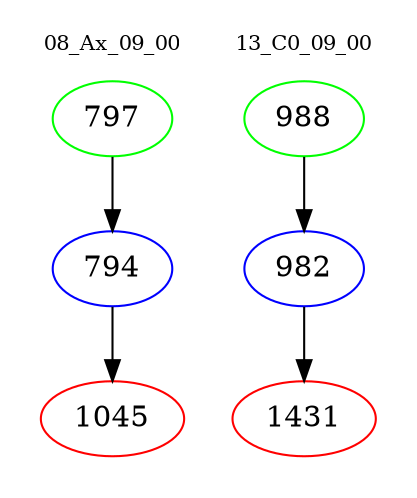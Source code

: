 digraph{
subgraph cluster_0 {
color = white
label = "08_Ax_09_00";
fontsize=10;
T0_797 [label="797", color="green"]
T0_797 -> T0_794 [color="black"]
T0_794 [label="794", color="blue"]
T0_794 -> T0_1045 [color="black"]
T0_1045 [label="1045", color="red"]
}
subgraph cluster_1 {
color = white
label = "13_C0_09_00";
fontsize=10;
T1_988 [label="988", color="green"]
T1_988 -> T1_982 [color="black"]
T1_982 [label="982", color="blue"]
T1_982 -> T1_1431 [color="black"]
T1_1431 [label="1431", color="red"]
}
}
